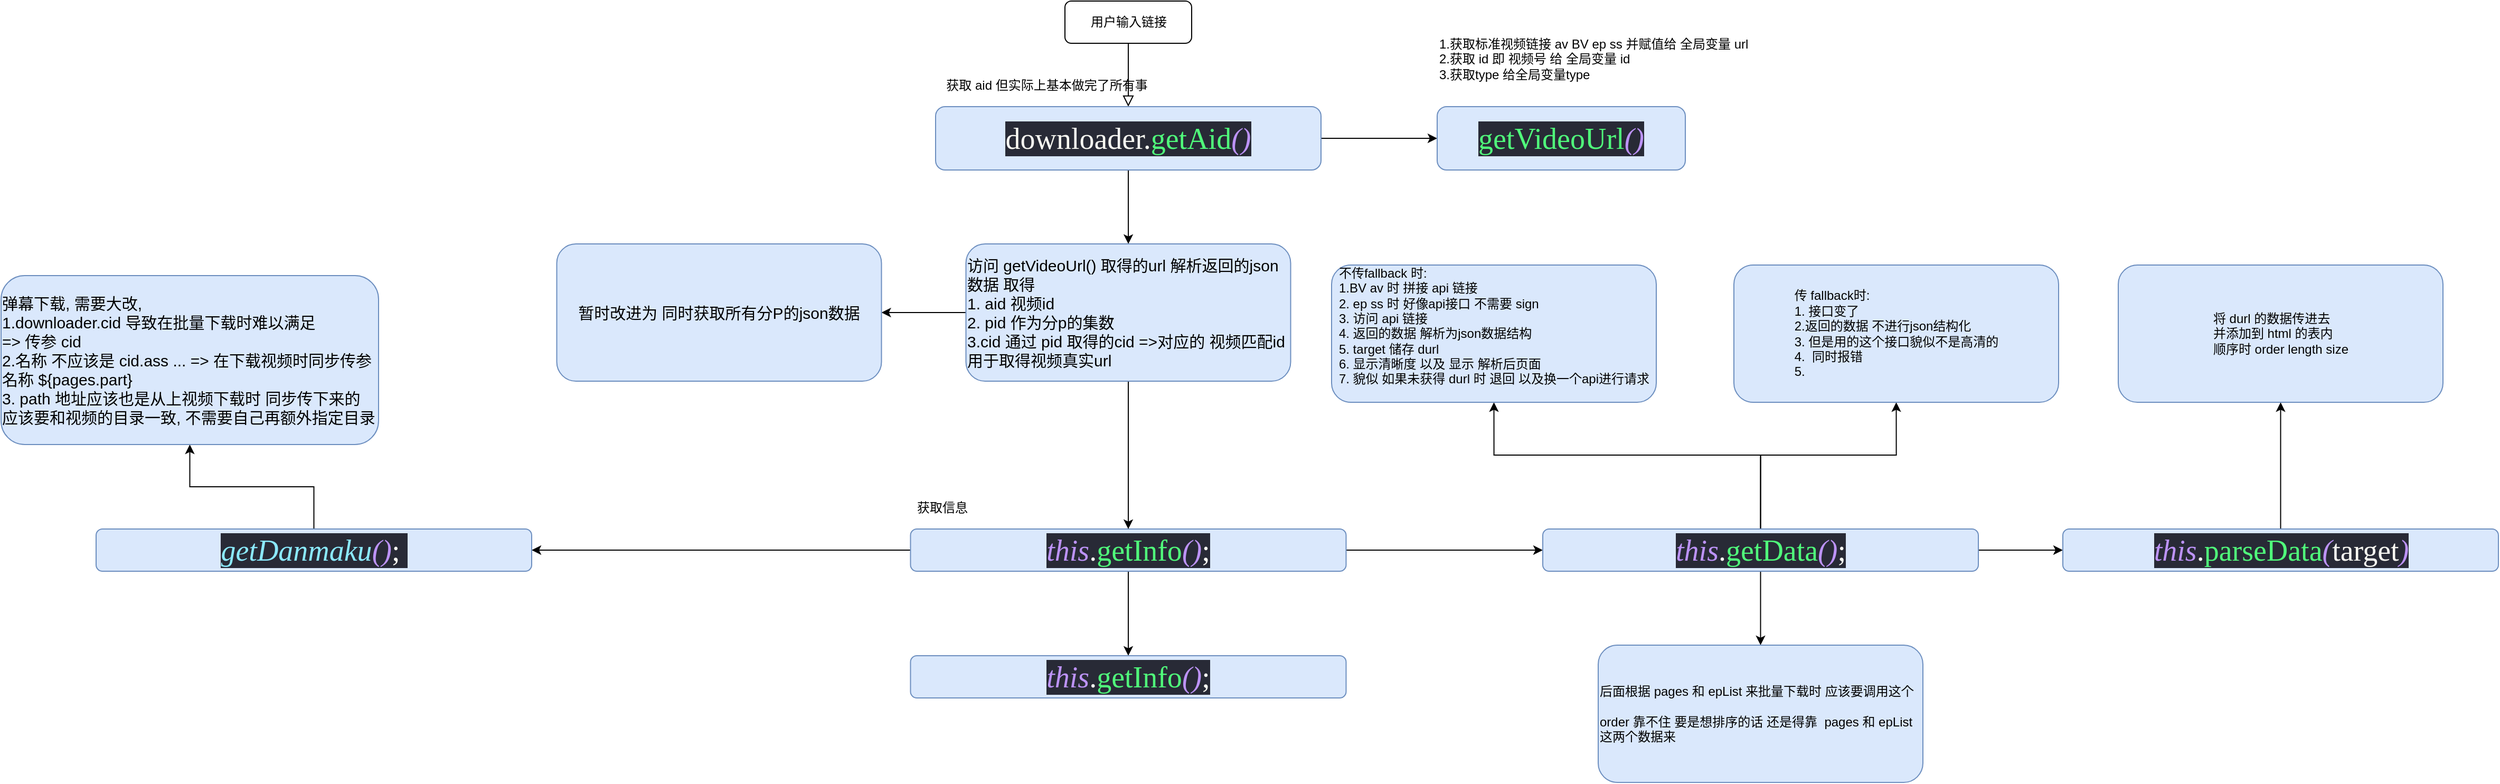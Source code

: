 <mxfile version="12.9.9" type="device"><diagram id="C5RBs43oDa-KdzZeNtuy" name="Page-1"><mxGraphModel dx="2500" dy="1014" grid="1" gridSize="10" guides="1" tooltips="1" connect="1" arrows="1" fold="1" page="1" pageScale="1" pageWidth="827" pageHeight="1169" math="0" shadow="0"><root><mxCell id="WIyWlLk6GJQsqaUBKTNV-0"/><mxCell id="WIyWlLk6GJQsqaUBKTNV-1" parent="WIyWlLk6GJQsqaUBKTNV-0"/><mxCell id="WIyWlLk6GJQsqaUBKTNV-2" value="" style="rounded=0;html=1;jettySize=auto;orthogonalLoop=1;fontSize=11;endArrow=block;endFill=0;endSize=8;strokeWidth=1;shadow=0;labelBackgroundColor=none;edgeStyle=orthogonalEdgeStyle;entryX=0.5;entryY=0;entryDx=0;entryDy=0;" parent="WIyWlLk6GJQsqaUBKTNV-1" source="WIyWlLk6GJQsqaUBKTNV-3" target="gfc4rJ-XegVEemFkmc2u-1" edge="1"><mxGeometry relative="1" as="geometry"><mxPoint x="220" y="170" as="targetPoint"/></mxGeometry></mxCell><mxCell id="WIyWlLk6GJQsqaUBKTNV-3" value="用户输入链接" style="rounded=1;whiteSpace=wrap;html=1;fontSize=12;glass=0;strokeWidth=1;shadow=0;" parent="WIyWlLk6GJQsqaUBKTNV-1" vertex="1"><mxGeometry x="257.5" y="80" width="120" height="40" as="geometry"/></mxCell><mxCell id="bJ78KRbAXYaCMfRY27ra-5" value="" style="edgeStyle=orthogonalEdgeStyle;rounded=0;orthogonalLoop=1;jettySize=auto;html=1;" parent="WIyWlLk6GJQsqaUBKTNV-1" source="WIyWlLk6GJQsqaUBKTNV-11" target="bJ78KRbAXYaCMfRY27ra-4" edge="1"><mxGeometry relative="1" as="geometry"/></mxCell><mxCell id="bJ78KRbAXYaCMfRY27ra-7" value="" style="edgeStyle=orthogonalEdgeStyle;rounded=0;orthogonalLoop=1;jettySize=auto;html=1;" parent="WIyWlLk6GJQsqaUBKTNV-1" source="WIyWlLk6GJQsqaUBKTNV-11" target="bJ78KRbAXYaCMfRY27ra-6" edge="1"><mxGeometry relative="1" as="geometry"/></mxCell><mxCell id="eazoYVI70apUDg9M86Xv-1" value="" style="edgeStyle=orthogonalEdgeStyle;rounded=0;orthogonalLoop=1;jettySize=auto;html=1;" edge="1" parent="WIyWlLk6GJQsqaUBKTNV-1" source="WIyWlLk6GJQsqaUBKTNV-11" target="eazoYVI70apUDg9M86Xv-0"><mxGeometry relative="1" as="geometry"/></mxCell><mxCell id="WIyWlLk6GJQsqaUBKTNV-11" value="&lt;pre style=&quot;background-color: #282a36 ; color: #f8f8f2 ; font-family: &amp;#34;fira code medium&amp;#34; ; font-size: 21.0pt&quot;&gt;&lt;span style=&quot;color: #bd93f9 ; font-style: italic&quot;&gt;this&lt;/span&gt;.&lt;span style=&quot;color: #50fa7b&quot;&gt;getInfo&lt;/span&gt;&lt;span style=&quot;color: #bd93f9 ; font-style: italic&quot;&gt;()&lt;/span&gt;;&lt;/pre&gt;" style="rounded=1;whiteSpace=wrap;html=1;fontSize=12;glass=0;strokeWidth=1;shadow=0;fillColor=#dae8fc;strokeColor=#6c8ebf;" parent="WIyWlLk6GJQsqaUBKTNV-1" vertex="1"><mxGeometry x="111.25" y="580" width="412.5" height="40" as="geometry"/></mxCell><mxCell id="eazoYVI70apUDg9M86Xv-5" style="edgeStyle=orthogonalEdgeStyle;rounded=0;orthogonalLoop=1;jettySize=auto;html=1;" edge="1" parent="WIyWlLk6GJQsqaUBKTNV-1" source="eazoYVI70apUDg9M86Xv-0" target="eazoYVI70apUDg9M86Xv-4"><mxGeometry relative="1" as="geometry"/></mxCell><mxCell id="eazoYVI70apUDg9M86Xv-0" value="&lt;pre style=&quot;background-color: #282a36 ; color: #f8f8f2 ; font-family: &amp;#34;fira code medium&amp;#34; ; font-size: 21.0pt&quot;&gt;&lt;pre style=&quot;font-family: &amp;#34;fira code medium&amp;#34; ; font-size: 21pt&quot;&gt;&lt;span style=&quot;color: #8be9fd ; font-style: italic&quot;&gt;getDanmaku&lt;/span&gt;&lt;span style=&quot;color: #bd93f9 ; font-style: italic&quot;&gt;()&lt;/span&gt;; &lt;/pre&gt;&lt;/pre&gt;" style="rounded=1;whiteSpace=wrap;html=1;fontSize=12;glass=0;strokeWidth=1;shadow=0;fillColor=#dae8fc;strokeColor=#6c8ebf;" vertex="1" parent="WIyWlLk6GJQsqaUBKTNV-1"><mxGeometry x="-660" y="580" width="412.5" height="40" as="geometry"/></mxCell><mxCell id="bJ78KRbAXYaCMfRY27ra-9" value="" style="edgeStyle=orthogonalEdgeStyle;rounded=0;orthogonalLoop=1;jettySize=auto;html=1;entryX=0.5;entryY=1;entryDx=0;entryDy=0;" parent="WIyWlLk6GJQsqaUBKTNV-1" source="bJ78KRbAXYaCMfRY27ra-6" target="bJ78KRbAXYaCMfRY27ra-11" edge="1"><mxGeometry relative="1" as="geometry"><mxPoint x="810" y="500" as="targetPoint"/><Array as="points"><mxPoint x="916" y="510"/><mxPoint x="664" y="510"/></Array></mxGeometry></mxCell><mxCell id="bJ78KRbAXYaCMfRY27ra-12" style="edgeStyle=orthogonalEdgeStyle;rounded=0;orthogonalLoop=1;jettySize=auto;html=1;exitX=0.5;exitY=0;exitDx=0;exitDy=0;entryX=0.5;entryY=1;entryDx=0;entryDy=0;" parent="WIyWlLk6GJQsqaUBKTNV-1" source="bJ78KRbAXYaCMfRY27ra-6" target="bJ78KRbAXYaCMfRY27ra-13" edge="1"><mxGeometry relative="1" as="geometry"><mxPoint x="1049" y="430" as="targetPoint"/><Array as="points"><mxPoint x="916" y="510"/><mxPoint x="1044" y="510"/></Array></mxGeometry></mxCell><mxCell id="bJ78KRbAXYaCMfRY27ra-15" value="" style="edgeStyle=orthogonalEdgeStyle;rounded=0;orthogonalLoop=1;jettySize=auto;html=1;" parent="WIyWlLk6GJQsqaUBKTNV-1" source="bJ78KRbAXYaCMfRY27ra-6" target="bJ78KRbAXYaCMfRY27ra-14" edge="1"><mxGeometry relative="1" as="geometry"/></mxCell><mxCell id="bJ78KRbAXYaCMfRY27ra-26" value="" style="edgeStyle=orthogonalEdgeStyle;rounded=0;orthogonalLoop=1;jettySize=auto;html=1;" parent="WIyWlLk6GJQsqaUBKTNV-1" source="bJ78KRbAXYaCMfRY27ra-6" target="bJ78KRbAXYaCMfRY27ra-27" edge="1"><mxGeometry relative="1" as="geometry"><mxPoint x="916.25" y="700" as="targetPoint"/><Array as="points"/></mxGeometry></mxCell><mxCell id="bJ78KRbAXYaCMfRY27ra-6" value="&lt;pre style=&quot;background-color: #282a36 ; color: #f8f8f2 ; font-family: &amp;#34;fira code medium&amp;#34; ; font-size: 21.0pt&quot;&gt;&lt;pre style=&quot;font-family: &amp;#34;fira code medium&amp;#34; ; font-size: 21pt&quot;&gt;&lt;span style=&quot;color: #bd93f9 ; font-style: italic&quot;&gt;this&lt;/span&gt;.&lt;span style=&quot;color: #50fa7b&quot;&gt;getData&lt;/span&gt;&lt;span style=&quot;color: #bd93f9 ; font-style: italic&quot;&gt;()&lt;/span&gt;;&lt;/pre&gt;&lt;/pre&gt;" style="rounded=1;whiteSpace=wrap;html=1;fontSize=12;glass=0;strokeWidth=1;shadow=0;fillColor=#dae8fc;strokeColor=#6c8ebf;" parent="WIyWlLk6GJQsqaUBKTNV-1" vertex="1"><mxGeometry x="710" y="580" width="412.5" height="40" as="geometry"/></mxCell><mxCell id="bJ78KRbAXYaCMfRY27ra-20" style="edgeStyle=orthogonalEdgeStyle;rounded=0;orthogonalLoop=1;jettySize=auto;html=1;" parent="WIyWlLk6GJQsqaUBKTNV-1" source="bJ78KRbAXYaCMfRY27ra-14" target="bJ78KRbAXYaCMfRY27ra-17" edge="1"><mxGeometry relative="1" as="geometry"/></mxCell><mxCell id="bJ78KRbAXYaCMfRY27ra-14" value="&lt;pre style=&quot;background-color: #282a36 ; color: #f8f8f2 ; font-family: &amp;#34;fira code medium&amp;#34; ; font-size: 21.0pt&quot;&gt;&lt;pre style=&quot;font-family: &amp;#34;fira code medium&amp;#34; ; font-size: 21pt&quot;&gt;&lt;pre style=&quot;font-family: &amp;#34;fira code medium&amp;#34; ; font-size: 21pt&quot;&gt;&lt;span style=&quot;color: #bd93f9 ; font-style: italic&quot;&gt;this&lt;/span&gt;.&lt;span style=&quot;color: #50fa7b&quot;&gt;parseData&lt;/span&gt;&lt;span style=&quot;color: #bd93f9 ; font-style: italic&quot;&gt;(&lt;/span&gt;target&lt;span style=&quot;color: #bd93f9 ; font-style: italic&quot;&gt;)&lt;/span&gt;&lt;/pre&gt;&lt;/pre&gt;&lt;/pre&gt;" style="rounded=1;whiteSpace=wrap;html=1;fontSize=12;glass=0;strokeWidth=1;shadow=0;fillColor=#dae8fc;strokeColor=#6c8ebf;" parent="WIyWlLk6GJQsqaUBKTNV-1" vertex="1"><mxGeometry x="1202.5" y="580" width="412.5" height="40" as="geometry"/></mxCell><mxCell id="bJ78KRbAXYaCMfRY27ra-4" value="&lt;pre style=&quot;background-color: #282a36 ; color: #f8f8f2 ; font-family: &amp;#34;fira code medium&amp;#34; ; font-size: 21.0pt&quot;&gt;&lt;span style=&quot;color: #bd93f9 ; font-style: italic&quot;&gt;this&lt;/span&gt;.&lt;span style=&quot;color: #50fa7b&quot;&gt;getInfo&lt;/span&gt;&lt;span style=&quot;color: #bd93f9 ; font-style: italic&quot;&gt;()&lt;/span&gt;;&lt;/pre&gt;" style="rounded=1;whiteSpace=wrap;html=1;fontSize=12;glass=0;strokeWidth=1;shadow=0;fillColor=#dae8fc;strokeColor=#6c8ebf;" parent="WIyWlLk6GJQsqaUBKTNV-1" vertex="1"><mxGeometry x="111.25" y="700" width="412.5" height="40" as="geometry"/></mxCell><mxCell id="gfc4rJ-XegVEemFkmc2u-7" value="" style="edgeStyle=orthogonalEdgeStyle;rounded=0;orthogonalLoop=1;jettySize=auto;html=1;" parent="WIyWlLk6GJQsqaUBKTNV-1" source="gfc4rJ-XegVEemFkmc2u-1" target="gfc4rJ-XegVEemFkmc2u-5" edge="1"><mxGeometry relative="1" as="geometry"/></mxCell><mxCell id="gfc4rJ-XegVEemFkmc2u-13" value="" style="edgeStyle=orthogonalEdgeStyle;rounded=0;orthogonalLoop=1;jettySize=auto;html=1;" parent="WIyWlLk6GJQsqaUBKTNV-1" source="gfc4rJ-XegVEemFkmc2u-1" target="gfc4rJ-XegVEemFkmc2u-3" edge="1"><mxGeometry relative="1" as="geometry"/></mxCell><mxCell id="gfc4rJ-XegVEemFkmc2u-1" value="&lt;pre style=&quot;background-color: #282a36 ; color: #f8f8f2 ; font-family: &amp;#34;fira code medium&amp;#34; ; font-size: 21.0pt&quot;&gt;downloader.&lt;span style=&quot;color: #50fa7b&quot;&gt;getAid&lt;/span&gt;&lt;span style=&quot;color: #bd93f9 ; font-style: italic&quot;&gt;()&lt;/span&gt;&lt;/pre&gt;" style="rounded=1;whiteSpace=wrap;html=1;fillColor=#dae8fc;strokeColor=#6c8ebf;" parent="WIyWlLk6GJQsqaUBKTNV-1" vertex="1"><mxGeometry x="135" y="180" width="365" height="60" as="geometry"/></mxCell><mxCell id="gfc4rJ-XegVEemFkmc2u-2" value="获取 aid 但实际上基本做完了所有事" style="text;html=1;align=center;verticalAlign=middle;resizable=0;points=[];autosize=1;" parent="WIyWlLk6GJQsqaUBKTNV-1" vertex="1"><mxGeometry x="135" y="150" width="210" height="20" as="geometry"/></mxCell><mxCell id="gfc4rJ-XegVEemFkmc2u-14" value="" style="edgeStyle=orthogonalEdgeStyle;rounded=0;orthogonalLoop=1;jettySize=auto;html=1;" parent="WIyWlLk6GJQsqaUBKTNV-1" source="gfc4rJ-XegVEemFkmc2u-3" target="WIyWlLk6GJQsqaUBKTNV-11" edge="1"><mxGeometry relative="1" as="geometry"/></mxCell><mxCell id="bJ78KRbAXYaCMfRY27ra-1" value="" style="edgeStyle=orthogonalEdgeStyle;rounded=0;orthogonalLoop=1;jettySize=auto;html=1;" parent="WIyWlLk6GJQsqaUBKTNV-1" source="gfc4rJ-XegVEemFkmc2u-3" target="bJ78KRbAXYaCMfRY27ra-0" edge="1"><mxGeometry relative="1" as="geometry"/></mxCell><mxCell id="gfc4rJ-XegVEemFkmc2u-3" value="&lt;div style=&quot;text-align: left&quot;&gt;&lt;span style=&quot;font-size: 15px&quot;&gt;访问 getVideoUrl() 取得的url 解析返回的json数据 取得&amp;nbsp;&lt;/span&gt;&lt;/div&gt;&lt;span style=&quot;font-size: 15px&quot;&gt;&lt;div style=&quot;text-align: left&quot;&gt;&lt;span&gt;1. aid 视频id&lt;/span&gt;&lt;/div&gt;&lt;div style=&quot;text-align: left&quot;&gt;&lt;span&gt;2. pid 作为分p的集数&lt;/span&gt;&lt;/div&gt;&lt;div style=&quot;text-align: left&quot;&gt;&lt;span&gt;3.cid 通过 pid 取得的cid =&amp;gt;对应的 视频匹配id 用于取得视频真实url&lt;/span&gt;&lt;/div&gt;&lt;/span&gt;" style="rounded=1;whiteSpace=wrap;html=1;fillColor=#dae8fc;strokeColor=#6c8ebf;arcSize=14;" parent="WIyWlLk6GJQsqaUBKTNV-1" vertex="1"><mxGeometry x="163.75" y="310" width="307.5" height="130" as="geometry"/></mxCell><mxCell id="bJ78KRbAXYaCMfRY27ra-0" value="&lt;div style=&quot;text-align: left&quot;&gt;&lt;span style=&quot;font-size: 15px&quot;&gt;暂时改进为 同时获取所有分P的json数据&lt;/span&gt;&lt;/div&gt;" style="rounded=1;whiteSpace=wrap;html=1;fillColor=#dae8fc;strokeColor=#6c8ebf;arcSize=14;" parent="WIyWlLk6GJQsqaUBKTNV-1" vertex="1"><mxGeometry x="-223.75" y="310" width="307.5" height="130" as="geometry"/></mxCell><mxCell id="gfc4rJ-XegVEemFkmc2u-5" value="&lt;pre style=&quot;background-color: #282a36 ; color: #f8f8f2 ; font-family: &amp;#34;fira code medium&amp;#34; ; font-size: 21.0pt&quot;&gt;&lt;pre style=&quot;font-family: &amp;#34;fira code medium&amp;#34; ; font-size: 21pt&quot;&gt;&lt;span style=&quot;color: #50fa7b&quot;&gt;getVideoUrl&lt;/span&gt;&lt;span style=&quot;color: #bd93f9 ; font-style: italic&quot;&gt;()&lt;/span&gt;&lt;/pre&gt;&lt;/pre&gt;" style="rounded=1;whiteSpace=wrap;html=1;fillColor=#dae8fc;strokeColor=#6c8ebf;" parent="WIyWlLk6GJQsqaUBKTNV-1" vertex="1"><mxGeometry x="610" y="180" width="235" height="60" as="geometry"/></mxCell><mxCell id="gfc4rJ-XegVEemFkmc2u-8" value="1.获取标准视频链接 av BV ep ss 并赋值给 全局变量 url&lt;br&gt;2.获取 id 即 视频号 给 全局变量 id&lt;br&gt;&lt;div&gt;&lt;span&gt;3.获取type 给全局变量type&lt;/span&gt;&lt;/div&gt;" style="text;html=1;align=left;verticalAlign=middle;resizable=0;points=[];autosize=1;" parent="WIyWlLk6GJQsqaUBKTNV-1" vertex="1"><mxGeometry x="610" y="110" width="310" height="50" as="geometry"/></mxCell><mxCell id="bJ78KRbAXYaCMfRY27ra-3" value="获取信息" style="text;html=1;align=center;verticalAlign=middle;resizable=0;points=[];autosize=1;" parent="WIyWlLk6GJQsqaUBKTNV-1" vertex="1"><mxGeometry x="111.25" y="550" width="60" height="20" as="geometry"/></mxCell><mxCell id="bJ78KRbAXYaCMfRY27ra-11" value="&lt;div style=&quot;text-align: left&quot;&gt;不传fallback 时:&lt;/div&gt;&lt;div style=&quot;text-align: left&quot;&gt;1.BV av 时 拼接 api 链接&lt;/div&gt;&lt;div style=&quot;text-align: left&quot;&gt;2. ep ss 时 好像api接口 不需要 sign&lt;/div&gt;&lt;div style=&quot;text-align: left&quot;&gt;3. 访问 api 链接&lt;/div&gt;&lt;div style=&quot;text-align: left&quot;&gt;4. 返回的数据 解析为json数据结构&lt;/div&gt;&lt;div style=&quot;text-align: left&quot;&gt;5. target 储存 durl&amp;nbsp;&lt;/div&gt;&lt;div style=&quot;text-align: left&quot;&gt;6. 显示清晰度 以及 显示 解析后页面&lt;/div&gt;&lt;div style=&quot;text-align: left&quot;&gt;7. 貌似 如果未获得 durl 时 退回 以及换一个api进行请求&lt;/div&gt;&lt;div style=&quot;text-align: left&quot;&gt;&lt;br&gt;&lt;/div&gt;" style="rounded=1;whiteSpace=wrap;html=1;fillColor=#dae8fc;strokeColor=#6c8ebf;arcSize=14;" parent="WIyWlLk6GJQsqaUBKTNV-1" vertex="1"><mxGeometry x="510" y="330" width="307.5" height="130" as="geometry"/></mxCell><mxCell id="bJ78KRbAXYaCMfRY27ra-13" value="&lt;div style=&quot;text-align: left&quot;&gt;传 fallback时:&lt;/div&gt;&lt;div style=&quot;text-align: left&quot;&gt;1. 接口变了&lt;/div&gt;&lt;div style=&quot;text-align: left&quot;&gt;2.返回的数据 不进行json结构化&lt;/div&gt;&lt;div style=&quot;text-align: left&quot;&gt;3. 但是用的这个接口貌似不是高清的&lt;/div&gt;&lt;div style=&quot;text-align: left&quot;&gt;4.&amp;nbsp; 同时报错&lt;/div&gt;&lt;div style=&quot;text-align: left&quot;&gt;5.&amp;nbsp;&lt;/div&gt;" style="rounded=1;whiteSpace=wrap;html=1;fillColor=#dae8fc;strokeColor=#6c8ebf;arcSize=14;" parent="WIyWlLk6GJQsqaUBKTNV-1" vertex="1"><mxGeometry x="891" y="330" width="307.5" height="130" as="geometry"/></mxCell><mxCell id="bJ78KRbAXYaCMfRY27ra-17" value="&lt;div style=&quot;text-align: left&quot;&gt;将 durl 的数据传进去&lt;/div&gt;&lt;div style=&quot;text-align: left&quot;&gt;并添加到 html 的表内&lt;/div&gt;&lt;div style=&quot;text-align: left&quot;&gt;顺序时 order length size&lt;/div&gt;" style="rounded=1;whiteSpace=wrap;html=1;fillColor=#dae8fc;strokeColor=#6c8ebf;arcSize=14;" parent="WIyWlLk6GJQsqaUBKTNV-1" vertex="1"><mxGeometry x="1255" y="330" width="307.5" height="130" as="geometry"/></mxCell><mxCell id="bJ78KRbAXYaCMfRY27ra-27" value="&lt;div style=&quot;text-align: left&quot;&gt;后面根据 pages 和 epList 来批量下载时 应该要调用这个&lt;/div&gt;&lt;div style=&quot;text-align: left&quot;&gt;&lt;br&gt;&lt;/div&gt;&lt;div style=&quot;text-align: left&quot;&gt;order 靠不住 要是想排序的话 还是得靠&amp;nbsp;&amp;nbsp;&lt;span&gt;pages 和 epList 这两个数据来&lt;/span&gt;&lt;/div&gt;" style="rounded=1;whiteSpace=wrap;html=1;fillColor=#dae8fc;strokeColor=#6c8ebf;arcSize=14;" parent="WIyWlLk6GJQsqaUBKTNV-1" vertex="1"><mxGeometry x="762.5" y="690" width="307.5" height="130" as="geometry"/></mxCell><mxCell id="eazoYVI70apUDg9M86Xv-4" value="&lt;div style=&quot;text-align: left&quot;&gt;&lt;span style=&quot;font-size: 15px&quot;&gt;弹幕下载, 需要大改,&lt;/span&gt;&lt;/div&gt;&lt;div style=&quot;text-align: left&quot;&gt;&lt;span style=&quot;font-size: 15px&quot;&gt;1.downloader.cid 导致在批量下载时难以满足&lt;/span&gt;&lt;/div&gt;&lt;div style=&quot;text-align: left&quot;&gt;&lt;span style=&quot;font-size: 15px&quot;&gt;=&amp;gt; 传参 cid&amp;nbsp;&lt;/span&gt;&lt;/div&gt;&lt;div style=&quot;text-align: left&quot;&gt;&lt;span style=&quot;font-size: 15px&quot;&gt;2.名称 不应该是 cid.ass ... =&amp;gt; 在下载视频时同步传参名称 ${pages.part}&lt;/span&gt;&lt;/div&gt;&lt;div style=&quot;text-align: left&quot;&gt;&lt;span style=&quot;font-size: 15px&quot;&gt;3. path 地址应该也是从上视频下载时 同步传下来的 应该要和视频的目录一致, 不需要自己再额外指定目录&lt;/span&gt;&lt;/div&gt;" style="rounded=1;whiteSpace=wrap;html=1;fillColor=#dae8fc;strokeColor=#6c8ebf;arcSize=14;" vertex="1" parent="WIyWlLk6GJQsqaUBKTNV-1"><mxGeometry x="-750" y="340" width="357.5" height="160" as="geometry"/></mxCell></root></mxGraphModel></diagram></mxfile>